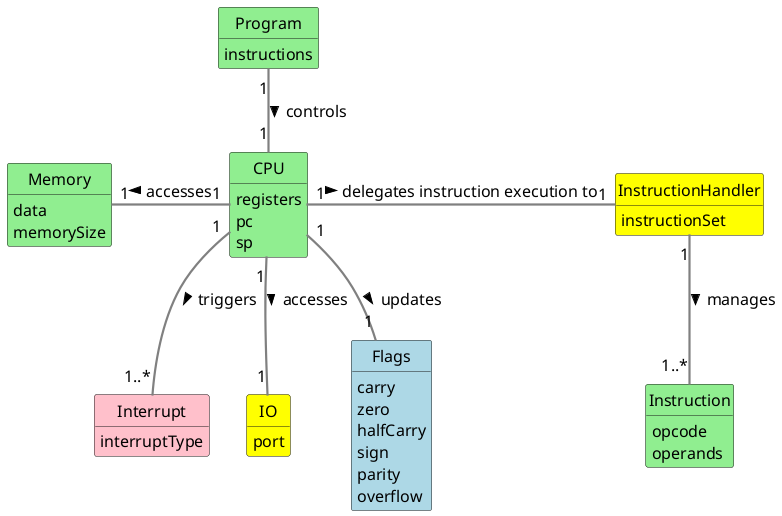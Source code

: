 @startuml DomainModel

skinparam style strictuml
skinparam DefaultFontName Arial
skinparam DefaultFontSize 16
skinparam DefaultFontStyle bold
skinparam ArrowThickness 2.2
skinparam ArrowColor #gray
hide empty members

class CPU as "CPU" #lightgreen
{
    registers
    pc
    sp
}

class Memory as "Memory" #lightgreen
{
    data
    memorySize
}

class InstructionHandler as "InstructionHandler" #yellow
{
    instructionSet
}

class Instruction as "Instruction" #lightgreen
{
    opcode
    operands
}

class Program as "Program" #lightgreen
{
    instructions
}

class Interrupt as "Interrupt" #pink
{
    interruptType
}

class IO as "IO" #yellow
{
    port
}

class Flags as "Flags" #lightblue
{
    carry
    zero
    halfCarry
    sign
    parity
    overflow
}

Program "1" -down- "1" CPU : "controls >"
CPU "1" -left- "1" Memory : "accesses >"
CPU "1" -right- "1" InstructionHandler : "delegates instruction execution to >"
InstructionHandler "1" -down- "1..*" Instruction : "manages >"
CPU "1" -down- "1..*" Interrupt : "triggers >"
CPU "1" -- "1" IO : "accesses >"
CPU "1" -down- "1" Flags : "updates >"

@enduml
